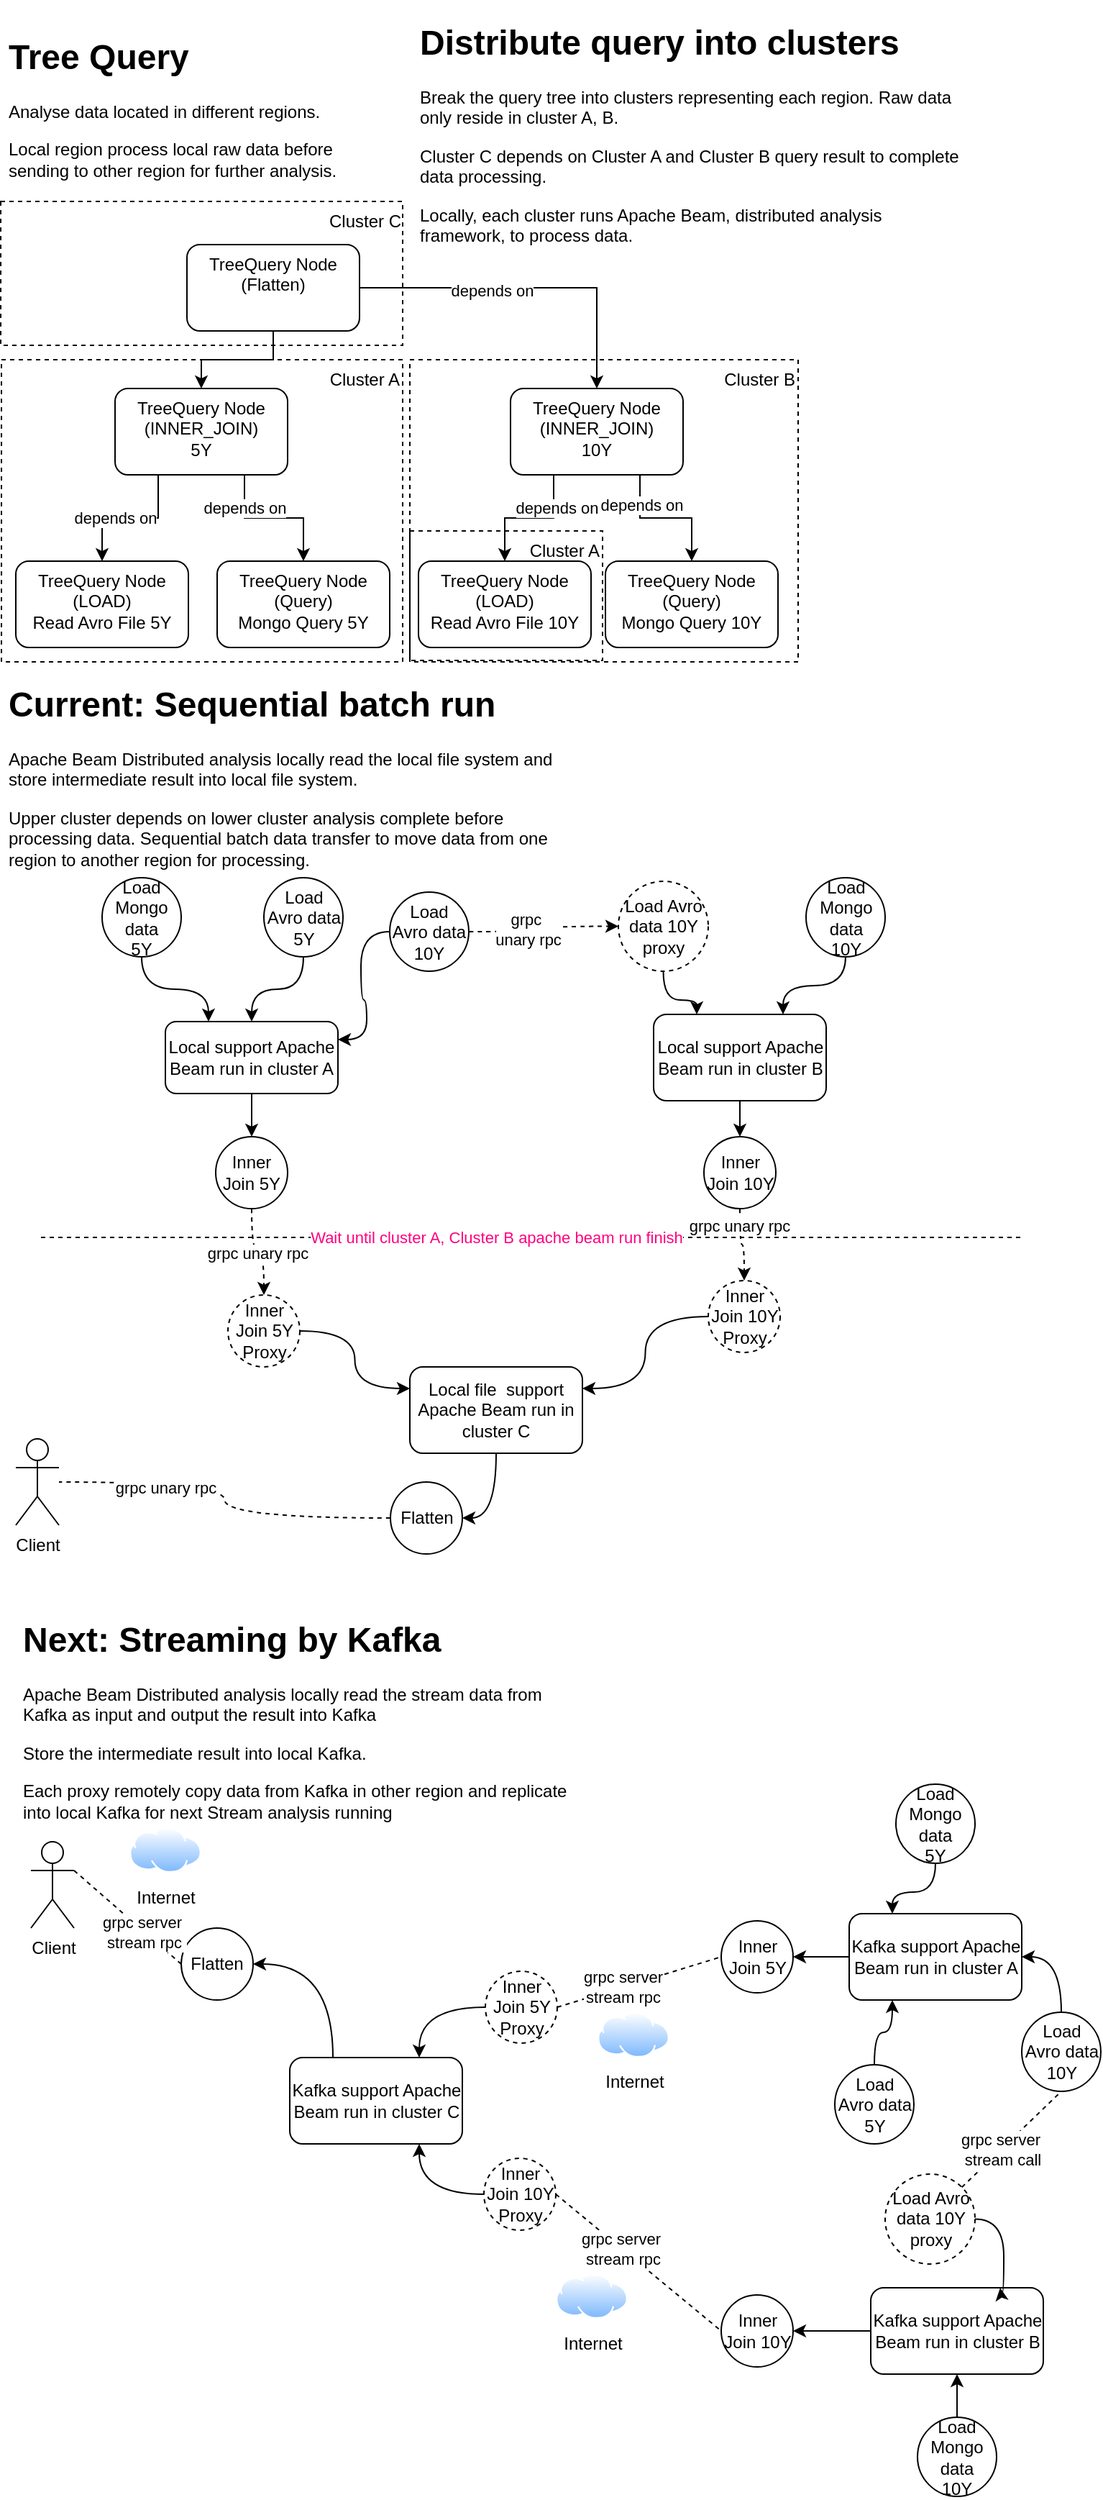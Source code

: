 <mxfile version="13.3.1" type="device"><diagram id="37q9jZIoHvMV3aywvLo_" name="Page-1"><mxGraphModel dx="693" dy="1484" grid="1" gridSize="10" guides="1" tooltips="1" connect="1" arrows="1" fold="1" page="1" pageScale="1" pageWidth="850" pageHeight="1100" math="0" shadow="0"><root><mxCell id="0"/><mxCell id="1" parent="0"/><mxCell id="5HKsMKyxe9j3YbUFvyoX-1" value="Cluster B" style="rounded=0;whiteSpace=wrap;html=1;fillColor=none;dashed=1;verticalAlign=top;align=right;" parent="1" vertex="1"><mxGeometry x="305" y="240" width="270" height="210" as="geometry"/></mxCell><mxCell id="5HKsMKyxe9j3YbUFvyoX-2" value="Cluster A" style="rounded=0;whiteSpace=wrap;html=1;fillColor=none;dashed=1;verticalAlign=top;align=right;" parent="1" vertex="1"><mxGeometry x="21" y="240" width="279" height="210" as="geometry"/></mxCell><mxCell id="5HKsMKyxe9j3YbUFvyoX-3" style="edgeStyle=orthogonalEdgeStyle;rounded=0;orthogonalLoop=1;jettySize=auto;html=1;entryX=0.5;entryY=0;entryDx=0;entryDy=0;" parent="1" source="5HKsMKyxe9j3YbUFvyoX-5" target="5HKsMKyxe9j3YbUFvyoX-8" edge="1"><mxGeometry relative="1" as="geometry"/></mxCell><mxCell id="5HKsMKyxe9j3YbUFvyoX-4" style="edgeStyle=orthogonalEdgeStyle;rounded=0;orthogonalLoop=1;jettySize=auto;html=1;exitX=1;exitY=0.5;exitDx=0;exitDy=0;entryX=0.5;entryY=0;entryDx=0;entryDy=0;" parent="1" source="5HKsMKyxe9j3YbUFvyoX-5" target="5HKsMKyxe9j3YbUFvyoX-11" edge="1"><mxGeometry relative="1" as="geometry"/></mxCell><mxCell id="5HKsMKyxe9j3YbUFvyoX-19" value="depends on" style="edgeLabel;html=1;align=center;verticalAlign=middle;resizable=0;points=[];" parent="5HKsMKyxe9j3YbUFvyoX-4" vertex="1" connectable="0"><mxGeometry x="-0.217" y="-2" relative="1" as="geometry"><mxPoint as="offset"/></mxGeometry></mxCell><mxCell id="5HKsMKyxe9j3YbUFvyoX-5" value="TreeQuery Node&lt;br&gt;(Flatten)" style="rounded=1;whiteSpace=wrap;html=1;verticalAlign=top;" parent="1" vertex="1"><mxGeometry x="150" y="160" width="120" height="60" as="geometry"/></mxCell><mxCell id="5HKsMKyxe9j3YbUFvyoX-6" value="" style="edgeStyle=orthogonalEdgeStyle;rounded=0;orthogonalLoop=1;jettySize=auto;html=1;exitX=0.25;exitY=1;exitDx=0;exitDy=0;" parent="1" source="5HKsMKyxe9j3YbUFvyoX-8" target="5HKsMKyxe9j3YbUFvyoX-9" edge="1"><mxGeometry relative="1" as="geometry"/></mxCell><mxCell id="5HKsMKyxe9j3YbUFvyoX-21" value="depends on" style="edgeLabel;html=1;align=center;verticalAlign=middle;resizable=0;points=[];" parent="5HKsMKyxe9j3YbUFvyoX-6" vertex="1" connectable="0"><mxGeometry x="0.212" relative="1" as="geometry"><mxPoint as="offset"/></mxGeometry></mxCell><mxCell id="5HKsMKyxe9j3YbUFvyoX-7" style="edgeStyle=orthogonalEdgeStyle;rounded=0;orthogonalLoop=1;jettySize=auto;html=1;entryX=0.5;entryY=0;entryDx=0;entryDy=0;exitX=0.75;exitY=1;exitDx=0;exitDy=0;" parent="1" source="5HKsMKyxe9j3YbUFvyoX-8" target="5HKsMKyxe9j3YbUFvyoX-12" edge="1"><mxGeometry relative="1" as="geometry"/></mxCell><mxCell id="5HKsMKyxe9j3YbUFvyoX-20" value="depends on" style="edgeLabel;html=1;align=center;verticalAlign=middle;resizable=0;points=[];" parent="5HKsMKyxe9j3YbUFvyoX-7" vertex="1" connectable="0"><mxGeometry x="-0.545" relative="1" as="geometry"><mxPoint as="offset"/></mxGeometry></mxCell><mxCell id="5HKsMKyxe9j3YbUFvyoX-8" value="TreeQuery Node&lt;br&gt;(INNER_JOIN)&lt;br&gt;5Y" style="rounded=1;whiteSpace=wrap;html=1;verticalAlign=top;" parent="1" vertex="1"><mxGeometry x="100" y="260" width="120" height="60" as="geometry"/></mxCell><mxCell id="5HKsMKyxe9j3YbUFvyoX-9" value="TreeQuery Node&lt;br&gt;(LOAD)&lt;br&gt;Read Avro File 5Y" style="rounded=1;whiteSpace=wrap;html=1;verticalAlign=top;" parent="1" vertex="1"><mxGeometry x="31" y="380" width="120" height="60" as="geometry"/></mxCell><mxCell id="5HKsMKyxe9j3YbUFvyoX-10" style="edgeStyle=orthogonalEdgeStyle;rounded=0;orthogonalLoop=1;jettySize=auto;html=1;entryX=0.5;entryY=0;entryDx=0;entryDy=0;exitX=0.75;exitY=1;exitDx=0;exitDy=0;" parent="1" source="5HKsMKyxe9j3YbUFvyoX-11" target="5HKsMKyxe9j3YbUFvyoX-14" edge="1"><mxGeometry relative="1" as="geometry"/></mxCell><mxCell id="5HKsMKyxe9j3YbUFvyoX-22" value="depends on" style="edgeLabel;html=1;align=center;verticalAlign=middle;resizable=0;points=[];" parent="5HKsMKyxe9j3YbUFvyoX-10" vertex="1" connectable="0"><mxGeometry x="-0.562" y="1" relative="1" as="geometry"><mxPoint as="offset"/></mxGeometry></mxCell><mxCell id="5HKsMKyxe9j3YbUFvyoX-11" value="TreeQuery Node&lt;br&gt;(INNER_JOIN)&lt;br&gt;10Y" style="rounded=1;whiteSpace=wrap;html=1;verticalAlign=top;" parent="1" vertex="1"><mxGeometry x="375" y="260" width="120" height="60" as="geometry"/></mxCell><mxCell id="5HKsMKyxe9j3YbUFvyoX-12" value="TreeQuery Node&lt;br&gt;(Query)&lt;br&gt;Mongo Query 5Y" style="rounded=1;whiteSpace=wrap;html=1;verticalAlign=top;" parent="1" vertex="1"><mxGeometry x="171" y="380" width="120" height="60" as="geometry"/></mxCell><mxCell id="5HKsMKyxe9j3YbUFvyoX-13" value="TreeQuery Node&lt;br&gt;(LOAD)&lt;br&gt;Read Avro File 10Y" style="rounded=1;whiteSpace=wrap;html=1;verticalAlign=top;" parent="1" vertex="1"><mxGeometry x="311" y="380" width="120" height="60" as="geometry"/></mxCell><mxCell id="5HKsMKyxe9j3YbUFvyoX-14" value="TreeQuery Node&lt;br&gt;(Query)&lt;br&gt;Mongo Query 10Y" style="rounded=1;whiteSpace=wrap;html=1;verticalAlign=top;" parent="1" vertex="1"><mxGeometry x="441" y="380" width="120" height="60" as="geometry"/></mxCell><mxCell id="5HKsMKyxe9j3YbUFvyoX-15" value="Cluster C" style="rounded=0;whiteSpace=wrap;html=1;fillColor=none;dashed=1;verticalAlign=top;align=right;" parent="1" vertex="1"><mxGeometry x="20.5" y="130" width="279.5" height="100" as="geometry"/></mxCell><mxCell id="5HKsMKyxe9j3YbUFvyoX-16" value="Cluster A" style="rounded=0;whiteSpace=wrap;html=1;fillColor=none;dashed=1;verticalAlign=top;align=right;" parent="1" vertex="1"><mxGeometry x="305" y="359" width="134" height="90" as="geometry"/></mxCell><mxCell id="5HKsMKyxe9j3YbUFvyoX-17" style="edgeStyle=orthogonalEdgeStyle;rounded=0;orthogonalLoop=1;jettySize=auto;html=1;exitX=0.25;exitY=1;exitDx=0;exitDy=0;entryX=0.5;entryY=0;entryDx=0;entryDy=0;" parent="1" source="5HKsMKyxe9j3YbUFvyoX-11" target="5HKsMKyxe9j3YbUFvyoX-13" edge="1"><mxGeometry relative="1" as="geometry"><mxPoint x="405" y="320" as="sourcePoint"/><mxPoint x="371" y="380" as="targetPoint"/></mxGeometry></mxCell><mxCell id="5HKsMKyxe9j3YbUFvyoX-23" value="depends on" style="edgeLabel;html=1;align=center;verticalAlign=middle;resizable=0;points=[];" parent="5HKsMKyxe9j3YbUFvyoX-17" vertex="1" connectable="0"><mxGeometry x="-0.511" y="2" relative="1" as="geometry"><mxPoint as="offset"/></mxGeometry></mxCell><mxCell id="5HKsMKyxe9j3YbUFvyoX-18" value="&lt;h1&gt;Distribute query into clusters&lt;/h1&gt;&lt;p&gt;Break the query tree into clusters representing each region. Raw data only reside in cluster A, B.&lt;/p&gt;&lt;p&gt;Cluster C depends on Cluster A and Cluster B query result to complete data processing.&lt;/p&gt;&lt;p&gt;Locally, each cluster runs Apache Beam, distributed analysis framework, to process data.&lt;/p&gt;" style="text;html=1;strokeColor=none;fillColor=none;spacing=5;spacingTop=-20;whiteSpace=wrap;overflow=hidden;rounded=0;" parent="1" vertex="1"><mxGeometry x="306.5" width="389" height="170" as="geometry"/></mxCell><mxCell id="5HKsMKyxe9j3YbUFvyoX-26" style="edgeStyle=orthogonalEdgeStyle;rounded=0;orthogonalLoop=1;jettySize=auto;html=1;entryX=1;entryY=0.5;entryDx=0;entryDy=0;curved=1;exitX=0.25;exitY=0;exitDx=0;exitDy=0;" parent="1" source="5HKsMKyxe9j3YbUFvyoX-25" target="5HKsMKyxe9j3YbUFvyoX-24" edge="1"><mxGeometry relative="1" as="geometry"><mxPoint x="330.5" y="1330" as="sourcePoint"/></mxGeometry></mxCell><mxCell id="5HKsMKyxe9j3YbUFvyoX-24" value="Flatten" style="ellipse;whiteSpace=wrap;html=1;aspect=fixed;" parent="1" vertex="1"><mxGeometry x="146" y="1330" width="50" height="50" as="geometry"/></mxCell><mxCell id="5HKsMKyxe9j3YbUFvyoX-25" value="Kafka support Apache Beam run in cluster C" style="rounded=1;whiteSpace=wrap;html=1;" parent="1" vertex="1"><mxGeometry x="221.5" y="1420" width="120" height="60" as="geometry"/></mxCell><mxCell id="5HKsMKyxe9j3YbUFvyoX-27" value="Client" style="shape=umlActor;verticalLabelPosition=bottom;labelBackgroundColor=#ffffff;verticalAlign=top;html=1;outlineConnect=0;" parent="1" vertex="1"><mxGeometry x="41.5" y="1270" width="30" height="60" as="geometry"/></mxCell><mxCell id="5HKsMKyxe9j3YbUFvyoX-28" value="" style="endArrow=none;dashed=1;html=1;exitX=1;exitY=0.333;exitDx=0;exitDy=0;exitPerimeter=0;entryX=0;entryY=0.5;entryDx=0;entryDy=0;" parent="1" source="5HKsMKyxe9j3YbUFvyoX-27" target="5HKsMKyxe9j3YbUFvyoX-24" edge="1"><mxGeometry width="50" height="50" relative="1" as="geometry"><mxPoint x="300.5" y="1370" as="sourcePoint"/><mxPoint x="350.5" y="1320" as="targetPoint"/></mxGeometry></mxCell><mxCell id="GAuRzyBveNBALPAyahPs-27" value="grpc server&amp;nbsp;&lt;br&gt;stream rpc" style="edgeLabel;html=1;align=center;verticalAlign=middle;resizable=0;points=[];" vertex="1" connectable="0" parent="5HKsMKyxe9j3YbUFvyoX-28"><mxGeometry x="0.283" relative="1" as="geometry"><mxPoint y="1" as="offset"/></mxGeometry></mxCell><mxCell id="5HKsMKyxe9j3YbUFvyoX-29" value="Inner Join 5Y Proxy" style="ellipse;whiteSpace=wrap;html=1;aspect=fixed;dashed=1;" parent="1" vertex="1"><mxGeometry x="357.5" y="1360" width="50" height="50" as="geometry"/></mxCell><mxCell id="5HKsMKyxe9j3YbUFvyoX-30" style="edgeStyle=orthogonalEdgeStyle;rounded=0;orthogonalLoop=1;jettySize=auto;html=1;entryX=0.75;entryY=0;entryDx=0;entryDy=0;curved=1;exitX=0;exitY=0.5;exitDx=0;exitDy=0;" parent="1" source="5HKsMKyxe9j3YbUFvyoX-29" target="5HKsMKyxe9j3YbUFvyoX-25" edge="1"><mxGeometry relative="1" as="geometry"><mxPoint x="261.5" y="1430" as="sourcePoint"/><mxPoint x="206" y="1365" as="targetPoint"/></mxGeometry></mxCell><mxCell id="5HKsMKyxe9j3YbUFvyoX-31" value="Inner Join 10Y Proxy" style="ellipse;whiteSpace=wrap;html=1;aspect=fixed;dashed=1;" parent="1" vertex="1"><mxGeometry x="356.5" y="1490" width="50" height="50" as="geometry"/></mxCell><mxCell id="5HKsMKyxe9j3YbUFvyoX-32" style="edgeStyle=orthogonalEdgeStyle;rounded=0;orthogonalLoop=1;jettySize=auto;html=1;entryX=0.75;entryY=1;entryDx=0;entryDy=0;curved=1;exitX=0;exitY=0.5;exitDx=0;exitDy=0;" parent="1" source="5HKsMKyxe9j3YbUFvyoX-31" target="5HKsMKyxe9j3YbUFvyoX-25" edge="1"><mxGeometry relative="1" as="geometry"><mxPoint x="367.5" y="1395" as="sourcePoint"/><mxPoint x="321.5" y="1430" as="targetPoint"/></mxGeometry></mxCell><mxCell id="5HKsMKyxe9j3YbUFvyoX-33" value="Kafka support Apache Beam run in&amp;nbsp;cluster A" style="rounded=1;whiteSpace=wrap;html=1;" parent="1" vertex="1"><mxGeometry x="610.5" y="1320" width="120" height="60" as="geometry"/></mxCell><mxCell id="5HKsMKyxe9j3YbUFvyoX-34" value="Inner Join 5Y" style="ellipse;whiteSpace=wrap;html=1;aspect=fixed;" parent="1" vertex="1"><mxGeometry x="521.5" y="1325" width="50" height="50" as="geometry"/></mxCell><mxCell id="5HKsMKyxe9j3YbUFvyoX-35" value="Load Avro data&lt;br&gt;5Y" style="ellipse;whiteSpace=wrap;html=1;aspect=fixed;" parent="1" vertex="1"><mxGeometry x="600.5" y="1425" width="55" height="55" as="geometry"/></mxCell><mxCell id="5HKsMKyxe9j3YbUFvyoX-36" value="Load Avro data&lt;br&gt;10Y" style="ellipse;whiteSpace=wrap;html=1;aspect=fixed;" parent="1" vertex="1"><mxGeometry x="730.5" y="1388.5" width="55" height="55" as="geometry"/></mxCell><mxCell id="5HKsMKyxe9j3YbUFvyoX-37" value="" style="endArrow=none;dashed=1;html=1;exitX=1;exitY=0.5;exitDx=0;exitDy=0;entryX=0;entryY=0.5;entryDx=0;entryDy=0;" parent="1" source="5HKsMKyxe9j3YbUFvyoX-29" target="5HKsMKyxe9j3YbUFvyoX-34" edge="1"><mxGeometry width="50" height="50" relative="1" as="geometry"><mxPoint x="81.5" y="1300" as="sourcePoint"/><mxPoint x="156" y="1365" as="targetPoint"/></mxGeometry></mxCell><mxCell id="5HKsMKyxe9j3YbUFvyoX-44" value="grpc server &lt;br&gt;stream rpc" style="edgeLabel;html=1;align=center;verticalAlign=middle;resizable=0;points=[];" parent="5HKsMKyxe9j3YbUFvyoX-37" vertex="1" connectable="0"><mxGeometry x="-0.203" relative="1" as="geometry"><mxPoint as="offset"/></mxGeometry></mxCell><mxCell id="5HKsMKyxe9j3YbUFvyoX-38" style="edgeStyle=orthogonalEdgeStyle;rounded=0;orthogonalLoop=1;jettySize=auto;html=1;curved=1;exitX=0.5;exitY=0;exitDx=0;exitDy=0;entryX=0.25;entryY=1;entryDx=0;entryDy=0;" parent="1" source="5HKsMKyxe9j3YbUFvyoX-35" target="5HKsMKyxe9j3YbUFvyoX-33" edge="1"><mxGeometry relative="1" as="geometry"><mxPoint x="367.5" y="1395" as="sourcePoint"/><mxPoint x="651.5" y="1370" as="targetPoint"/></mxGeometry></mxCell><mxCell id="5HKsMKyxe9j3YbUFvyoX-39" style="edgeStyle=orthogonalEdgeStyle;rounded=0;orthogonalLoop=1;jettySize=auto;html=1;curved=1;exitX=0.5;exitY=0;exitDx=0;exitDy=0;entryX=1;entryY=0.5;entryDx=0;entryDy=0;" parent="1" source="5HKsMKyxe9j3YbUFvyoX-36" target="5HKsMKyxe9j3YbUFvyoX-33" edge="1"><mxGeometry relative="1" as="geometry"><mxPoint x="638" y="1435" as="sourcePoint"/><mxPoint x="650.5" y="1390" as="targetPoint"/></mxGeometry></mxCell><mxCell id="5HKsMKyxe9j3YbUFvyoX-40" style="edgeStyle=orthogonalEdgeStyle;rounded=0;orthogonalLoop=1;jettySize=auto;html=1;curved=1;exitX=0;exitY=0.5;exitDx=0;exitDy=0;entryX=1;entryY=0.5;entryDx=0;entryDy=0;" parent="1" source="5HKsMKyxe9j3YbUFvyoX-33" target="5HKsMKyxe9j3YbUFvyoX-34" edge="1"><mxGeometry relative="1" as="geometry"><mxPoint x="638" y="1435" as="sourcePoint"/><mxPoint x="650.5" y="1390" as="targetPoint"/></mxGeometry></mxCell><mxCell id="5HKsMKyxe9j3YbUFvyoX-41" value="Load Mongo data&lt;br&gt;5Y" style="ellipse;whiteSpace=wrap;html=1;aspect=fixed;" parent="1" vertex="1"><mxGeometry x="643" y="1230" width="55" height="55" as="geometry"/></mxCell><mxCell id="5HKsMKyxe9j3YbUFvyoX-42" style="edgeStyle=orthogonalEdgeStyle;rounded=0;orthogonalLoop=1;jettySize=auto;html=1;curved=1;exitX=0.5;exitY=1;exitDx=0;exitDy=0;entryX=0.25;entryY=0;entryDx=0;entryDy=0;" parent="1" source="5HKsMKyxe9j3YbUFvyoX-41" target="5HKsMKyxe9j3YbUFvyoX-33" edge="1"><mxGeometry relative="1" as="geometry"><mxPoint x="638" y="1435" as="sourcePoint"/><mxPoint x="650.5" y="1390" as="targetPoint"/></mxGeometry></mxCell><mxCell id="5HKsMKyxe9j3YbUFvyoX-43" value="Kafka support Apache Beam run in cluster B" style="rounded=1;whiteSpace=wrap;html=1;" parent="1" vertex="1"><mxGeometry x="625.5" y="1580" width="120" height="60" as="geometry"/></mxCell><mxCell id="5HKsMKyxe9j3YbUFvyoX-45" value="Inner Join 10Y" style="ellipse;whiteSpace=wrap;html=1;aspect=fixed;" parent="1" vertex="1"><mxGeometry x="521.5" y="1585" width="50" height="50" as="geometry"/></mxCell><mxCell id="5HKsMKyxe9j3YbUFvyoX-46" value="" style="endArrow=none;dashed=1;html=1;exitX=1;exitY=0.5;exitDx=0;exitDy=0;entryX=0;entryY=0.5;entryDx=0;entryDy=0;" parent="1" source="5HKsMKyxe9j3YbUFvyoX-31" target="5HKsMKyxe9j3YbUFvyoX-45" edge="1"><mxGeometry width="50" height="50" relative="1" as="geometry"><mxPoint x="417.5" y="1395" as="sourcePoint"/><mxPoint x="531.5" y="1360" as="targetPoint"/></mxGeometry></mxCell><mxCell id="5HKsMKyxe9j3YbUFvyoX-47" value="grpc server&amp;nbsp;&lt;br&gt;stream rpc" style="edgeLabel;html=1;align=center;verticalAlign=middle;resizable=0;points=[];" parent="5HKsMKyxe9j3YbUFvyoX-46" vertex="1" connectable="0"><mxGeometry x="-0.203" relative="1" as="geometry"><mxPoint as="offset"/></mxGeometry></mxCell><mxCell id="5HKsMKyxe9j3YbUFvyoX-48" value="Internet" style="aspect=fixed;perimeter=ellipsePerimeter;html=1;align=center;shadow=0;dashed=0;spacingTop=3;image;image=img/lib/active_directory/internet_cloud.svg;" parent="1" vertex="1"><mxGeometry x="435.5" y="1388.5" width="50" height="31.5" as="geometry"/></mxCell><mxCell id="5HKsMKyxe9j3YbUFvyoX-49" value="Internet" style="aspect=fixed;perimeter=ellipsePerimeter;html=1;align=center;shadow=0;dashed=0;spacingTop=3;image;image=img/lib/active_directory/internet_cloud.svg;" parent="1" vertex="1"><mxGeometry x="406.5" y="1570" width="50" height="31.5" as="geometry"/></mxCell><mxCell id="5HKsMKyxe9j3YbUFvyoX-52" value="Internet" style="aspect=fixed;perimeter=ellipsePerimeter;html=1;align=center;shadow=0;dashed=0;spacingTop=3;image;image=img/lib/active_directory/internet_cloud.svg;" parent="1" vertex="1"><mxGeometry x="110" y="1260" width="50" height="31.5" as="geometry"/></mxCell><mxCell id="5HKsMKyxe9j3YbUFvyoX-53" style="edgeStyle=orthogonalEdgeStyle;rounded=0;orthogonalLoop=1;jettySize=auto;html=1;curved=1;exitX=0;exitY=0.5;exitDx=0;exitDy=0;entryX=1;entryY=0.5;entryDx=0;entryDy=0;" parent="1" source="5HKsMKyxe9j3YbUFvyoX-43" target="5HKsMKyxe9j3YbUFvyoX-45" edge="1"><mxGeometry relative="1" as="geometry"><mxPoint x="620.5" y="1393.5" as="sourcePoint"/><mxPoint x="581.5" y="1393.5" as="targetPoint"/></mxGeometry></mxCell><mxCell id="5HKsMKyxe9j3YbUFvyoX-65" style="edgeStyle=orthogonalEdgeStyle;curved=1;rounded=0;orthogonalLoop=1;jettySize=auto;html=1;exitX=1;exitY=0.5;exitDx=0;exitDy=0;" parent="1" source="5HKsMKyxe9j3YbUFvyoX-54" edge="1"><mxGeometry relative="1" as="geometry"><mxPoint x="715.5" y="1580" as="targetPoint"/></mxGeometry></mxCell><mxCell id="5HKsMKyxe9j3YbUFvyoX-54" value="Load Avro data 10Y proxy" style="ellipse;whiteSpace=wrap;html=1;aspect=fixed;dashed=1;" parent="1" vertex="1"><mxGeometry x="635.5" y="1501" width="62.5" height="62.5" as="geometry"/></mxCell><mxCell id="5HKsMKyxe9j3YbUFvyoX-58" value="" style="endArrow=none;dashed=1;html=1;exitX=1;exitY=0;exitDx=0;exitDy=0;entryX=0.5;entryY=1;entryDx=0;entryDy=0;" parent="1" source="5HKsMKyxe9j3YbUFvyoX-54" target="5HKsMKyxe9j3YbUFvyoX-36" edge="1"><mxGeometry width="50" height="50" relative="1" as="geometry"><mxPoint x="417.5" y="1395" as="sourcePoint"/><mxPoint x="531.5" y="1360" as="targetPoint"/></mxGeometry></mxCell><mxCell id="5HKsMKyxe9j3YbUFvyoX-59" value="grpc server&amp;nbsp;&lt;br&gt;stream call" style="edgeLabel;html=1;align=center;verticalAlign=middle;resizable=0;points=[];" parent="5HKsMKyxe9j3YbUFvyoX-58" vertex="1" connectable="0"><mxGeometry x="-0.203" relative="1" as="geometry"><mxPoint as="offset"/></mxGeometry></mxCell><mxCell id="5HKsMKyxe9j3YbUFvyoX-61" value="Load Mongo data&lt;br&gt;10Y" style="ellipse;whiteSpace=wrap;html=1;aspect=fixed;" parent="1" vertex="1"><mxGeometry x="658" y="1670" width="55" height="55" as="geometry"/></mxCell><mxCell id="5HKsMKyxe9j3YbUFvyoX-62" style="edgeStyle=orthogonalEdgeStyle;rounded=0;orthogonalLoop=1;jettySize=auto;html=1;curved=1;exitX=0.5;exitY=0;exitDx=0;exitDy=0;entryX=0.5;entryY=1;entryDx=0;entryDy=0;" parent="1" source="5HKsMKyxe9j3YbUFvyoX-61" target="5HKsMKyxe9j3YbUFvyoX-43" edge="1"><mxGeometry relative="1" as="geometry"><mxPoint x="635.5" y="1620" as="sourcePoint"/><mxPoint x="581.5" y="1598.5" as="targetPoint"/></mxGeometry></mxCell><mxCell id="GAuRzyBveNBALPAyahPs-1" value="&lt;h1&gt;Next: Streaming by Kafka&lt;/h1&gt;&lt;p&gt;Apache Beam Distributed analysis locally read the stream data from Kafka as input and output the result into Kafka&lt;/p&gt;&lt;p&gt;Store the intermediate result into local Kafka.&lt;/p&gt;&lt;p&gt;Each proxy remotely copy data from Kafka in other region and replicate into local Kafka for next Stream analysis running&lt;/p&gt;" style="text;html=1;strokeColor=none;fillColor=none;spacing=5;spacingTop=-20;whiteSpace=wrap;overflow=hidden;rounded=0;" vertex="1" parent="1"><mxGeometry x="31" y="1110" width="389" height="150" as="geometry"/></mxCell><mxCell id="GAuRzyBveNBALPAyahPs-2" value="&lt;h1&gt;Current: Sequential batch run&lt;/h1&gt;&lt;p&gt;Apache Beam Distributed analysis locally read the local file system and store intermediate result into local file system.&lt;/p&gt;&lt;p&gt;Upper cluster depends on lower cluster analysis complete before processing data. Sequential batch data transfer to move data from one region to another region for processing.&lt;/p&gt;" style="text;html=1;strokeColor=none;fillColor=none;spacing=5;spacingTop=-20;whiteSpace=wrap;overflow=hidden;rounded=0;" vertex="1" parent="1"><mxGeometry x="21" y="460" width="389" height="150" as="geometry"/></mxCell><mxCell id="GAuRzyBveNBALPAyahPs-3" value="Client" style="shape=umlActor;verticalLabelPosition=bottom;labelBackgroundColor=#ffffff;verticalAlign=top;html=1;outlineConnect=0;" vertex="1" parent="1"><mxGeometry x="31" y="990" width="30" height="60" as="geometry"/></mxCell><mxCell id="GAuRzyBveNBALPAyahPs-57" style="edgeStyle=orthogonalEdgeStyle;curved=1;rounded=0;orthogonalLoop=1;jettySize=auto;html=1;dashed=1;endArrow=none;endFill=0;" edge="1" parent="1" source="GAuRzyBveNBALPAyahPs-4" target="GAuRzyBveNBALPAyahPs-3"><mxGeometry relative="1" as="geometry"/></mxCell><mxCell id="GAuRzyBveNBALPAyahPs-58" value="grpc unary rpc" style="edgeLabel;html=1;align=center;verticalAlign=middle;resizable=0;points=[];" vertex="1" connectable="0" parent="GAuRzyBveNBALPAyahPs-57"><mxGeometry x="0.429" y="4" relative="1" as="geometry"><mxPoint x="1" as="offset"/></mxGeometry></mxCell><mxCell id="GAuRzyBveNBALPAyahPs-4" value="Flatten" style="ellipse;whiteSpace=wrap;html=1;aspect=fixed;" vertex="1" parent="1"><mxGeometry x="291.5" y="1020" width="50" height="50" as="geometry"/></mxCell><mxCell id="GAuRzyBveNBALPAyahPs-54" style="edgeStyle=orthogonalEdgeStyle;curved=1;rounded=0;orthogonalLoop=1;jettySize=auto;html=1;entryX=1;entryY=0.5;entryDx=0;entryDy=0;" edge="1" parent="1" source="GAuRzyBveNBALPAyahPs-5" target="GAuRzyBveNBALPAyahPs-4"><mxGeometry relative="1" as="geometry"/></mxCell><mxCell id="GAuRzyBveNBALPAyahPs-5" value="Local file&amp;nbsp; support Apache Beam run in cluster C" style="rounded=1;whiteSpace=wrap;html=1;" vertex="1" parent="1"><mxGeometry x="305" y="940" width="120" height="60" as="geometry"/></mxCell><mxCell id="GAuRzyBveNBALPAyahPs-48" style="edgeStyle=orthogonalEdgeStyle;curved=1;rounded=0;orthogonalLoop=1;jettySize=auto;html=1;entryX=0.5;entryY=0;entryDx=0;entryDy=0;" edge="1" parent="1" source="GAuRzyBveNBALPAyahPs-25" target="GAuRzyBveNBALPAyahPs-47"><mxGeometry relative="1" as="geometry"/></mxCell><mxCell id="GAuRzyBveNBALPAyahPs-25" value="Local support Apache Beam run in&amp;nbsp;cluster A" style="rounded=1;whiteSpace=wrap;html=1;" vertex="1" parent="1"><mxGeometry x="135" y="700" width="120" height="50" as="geometry"/></mxCell><mxCell id="GAuRzyBveNBALPAyahPs-51" style="edgeStyle=orthogonalEdgeStyle;curved=1;rounded=0;orthogonalLoop=1;jettySize=auto;html=1;" edge="1" parent="1" source="GAuRzyBveNBALPAyahPs-26" target="GAuRzyBveNBALPAyahPs-50"><mxGeometry relative="1" as="geometry"/></mxCell><mxCell id="GAuRzyBveNBALPAyahPs-26" value="Local support Apache Beam run in cluster B" style="rounded=1;whiteSpace=wrap;html=1;" vertex="1" parent="1"><mxGeometry x="474.5" y="695" width="120" height="60" as="geometry"/></mxCell><mxCell id="GAuRzyBveNBALPAyahPs-31" style="edgeStyle=orthogonalEdgeStyle;rounded=0;orthogonalLoop=1;jettySize=auto;html=1;entryX=0.25;entryY=0;entryDx=0;entryDy=0;curved=1;" edge="1" parent="1" source="GAuRzyBveNBALPAyahPs-29" target="GAuRzyBveNBALPAyahPs-25"><mxGeometry relative="1" as="geometry"/></mxCell><mxCell id="GAuRzyBveNBALPAyahPs-29" value="Load Mongo data&lt;br&gt;5Y" style="ellipse;whiteSpace=wrap;html=1;aspect=fixed;" vertex="1" parent="1"><mxGeometry x="91" y="600" width="55" height="55" as="geometry"/></mxCell><mxCell id="GAuRzyBveNBALPAyahPs-32" style="edgeStyle=orthogonalEdgeStyle;curved=1;rounded=0;orthogonalLoop=1;jettySize=auto;html=1;" edge="1" parent="1" source="GAuRzyBveNBALPAyahPs-30" target="GAuRzyBveNBALPAyahPs-25"><mxGeometry relative="1" as="geometry"/></mxCell><mxCell id="GAuRzyBveNBALPAyahPs-30" value="Load Avro data&lt;br&gt;5Y" style="ellipse;whiteSpace=wrap;html=1;aspect=fixed;" vertex="1" parent="1"><mxGeometry x="203.5" y="600" width="55" height="55" as="geometry"/></mxCell><mxCell id="GAuRzyBveNBALPAyahPs-34" style="edgeStyle=orthogonalEdgeStyle;curved=1;rounded=0;orthogonalLoop=1;jettySize=auto;html=1;entryX=1;entryY=0.25;entryDx=0;entryDy=0;" edge="1" parent="1" source="GAuRzyBveNBALPAyahPs-33" target="GAuRzyBveNBALPAyahPs-25"><mxGeometry relative="1" as="geometry"/></mxCell><mxCell id="GAuRzyBveNBALPAyahPs-49" style="edgeStyle=orthogonalEdgeStyle;curved=1;rounded=0;orthogonalLoop=1;jettySize=auto;html=1;entryX=0;entryY=0.5;entryDx=0;entryDy=0;dashed=1;" edge="1" parent="1" source="GAuRzyBveNBALPAyahPs-33" target="GAuRzyBveNBALPAyahPs-35"><mxGeometry relative="1" as="geometry"/></mxCell><mxCell id="GAuRzyBveNBALPAyahPs-61" value="grpc&amp;nbsp;&lt;br&gt;unary rpc" style="edgeLabel;html=1;align=center;verticalAlign=middle;resizable=0;points=[];" vertex="1" connectable="0" parent="GAuRzyBveNBALPAyahPs-49"><mxGeometry x="-0.006" y="11" relative="1" as="geometry"><mxPoint as="offset"/></mxGeometry></mxCell><mxCell id="GAuRzyBveNBALPAyahPs-33" value="Load Avro data&lt;br&gt;10Y" style="ellipse;whiteSpace=wrap;html=1;aspect=fixed;" vertex="1" parent="1"><mxGeometry x="291" y="610" width="55" height="55" as="geometry"/></mxCell><mxCell id="GAuRzyBveNBALPAyahPs-36" style="edgeStyle=orthogonalEdgeStyle;curved=1;rounded=0;orthogonalLoop=1;jettySize=auto;html=1;entryX=0.25;entryY=0;entryDx=0;entryDy=0;" edge="1" parent="1" source="GAuRzyBveNBALPAyahPs-35" target="GAuRzyBveNBALPAyahPs-26"><mxGeometry relative="1" as="geometry"/></mxCell><mxCell id="GAuRzyBveNBALPAyahPs-35" value="Load Avro data 10Y proxy" style="ellipse;whiteSpace=wrap;html=1;aspect=fixed;dashed=1;" vertex="1" parent="1"><mxGeometry x="450" y="602.5" width="62.5" height="62.5" as="geometry"/></mxCell><mxCell id="GAuRzyBveNBALPAyahPs-38" style="edgeStyle=orthogonalEdgeStyle;curved=1;rounded=0;orthogonalLoop=1;jettySize=auto;html=1;entryX=0.75;entryY=0;entryDx=0;entryDy=0;" edge="1" parent="1" source="GAuRzyBveNBALPAyahPs-37" target="GAuRzyBveNBALPAyahPs-26"><mxGeometry relative="1" as="geometry"/></mxCell><mxCell id="GAuRzyBveNBALPAyahPs-37" value="Load Mongo data&lt;br&gt;10Y" style="ellipse;whiteSpace=wrap;html=1;aspect=fixed;" vertex="1" parent="1"><mxGeometry x="580.5" y="600" width="55" height="55" as="geometry"/></mxCell><mxCell id="GAuRzyBveNBALPAyahPs-44" style="edgeStyle=orthogonalEdgeStyle;curved=1;rounded=0;orthogonalLoop=1;jettySize=auto;html=1;entryX=0;entryY=0.25;entryDx=0;entryDy=0;" edge="1" parent="1" source="GAuRzyBveNBALPAyahPs-41" target="GAuRzyBveNBALPAyahPs-5"><mxGeometry relative="1" as="geometry"/></mxCell><mxCell id="GAuRzyBveNBALPAyahPs-41" value="Inner Join 5Y Proxy" style="ellipse;whiteSpace=wrap;html=1;aspect=fixed;dashed=1;" vertex="1" parent="1"><mxGeometry x="178.5" y="890" width="50" height="50" as="geometry"/></mxCell><mxCell id="GAuRzyBveNBALPAyahPs-43" style="edgeStyle=orthogonalEdgeStyle;curved=1;rounded=0;orthogonalLoop=1;jettySize=auto;html=1;entryX=1;entryY=0.25;entryDx=0;entryDy=0;" edge="1" parent="1" source="GAuRzyBveNBALPAyahPs-42" target="GAuRzyBveNBALPAyahPs-5"><mxGeometry relative="1" as="geometry"/></mxCell><mxCell id="GAuRzyBveNBALPAyahPs-42" value="Inner Join 10Y Proxy" style="ellipse;whiteSpace=wrap;html=1;aspect=fixed;dashed=1;" vertex="1" parent="1"><mxGeometry x="512.5" y="880" width="50" height="50" as="geometry"/></mxCell><mxCell id="GAuRzyBveNBALPAyahPs-45" value="" style="endArrow=none;dashed=1;html=1;" edge="1" parent="1"><mxGeometry width="50" height="50" relative="1" as="geometry"><mxPoint x="48.5" y="850" as="sourcePoint"/><mxPoint x="730.5" y="850" as="targetPoint"/></mxGeometry></mxCell><mxCell id="GAuRzyBveNBALPAyahPs-46" value="&lt;font color=&quot;#ff0080&quot;&gt;Wait until cluster A, Cluster B apache beam run finish&lt;/font&gt;" style="edgeLabel;html=1;align=center;verticalAlign=middle;resizable=0;points=[];" vertex="1" connectable="0" parent="GAuRzyBveNBALPAyahPs-45"><mxGeometry x="-0.191" relative="1" as="geometry"><mxPoint x="40.5" as="offset"/></mxGeometry></mxCell><mxCell id="GAuRzyBveNBALPAyahPs-55" style="edgeStyle=orthogonalEdgeStyle;curved=1;rounded=0;orthogonalLoop=1;jettySize=auto;html=1;entryX=0.5;entryY=0;entryDx=0;entryDy=0;dashed=1;" edge="1" parent="1" source="GAuRzyBveNBALPAyahPs-47" target="GAuRzyBveNBALPAyahPs-41"><mxGeometry relative="1" as="geometry"/></mxCell><mxCell id="GAuRzyBveNBALPAyahPs-59" value="grpc unary rpc" style="edgeLabel;html=1;align=center;verticalAlign=middle;resizable=0;points=[];" vertex="1" connectable="0" parent="GAuRzyBveNBALPAyahPs-55"><mxGeometry x="-0.124" y="4" relative="1" as="geometry"><mxPoint x="4" y="5" as="offset"/></mxGeometry></mxCell><mxCell id="GAuRzyBveNBALPAyahPs-47" value="Inner Join 5Y" style="ellipse;whiteSpace=wrap;html=1;aspect=fixed;" vertex="1" parent="1"><mxGeometry x="170" y="780" width="50" height="50" as="geometry"/></mxCell><mxCell id="GAuRzyBveNBALPAyahPs-56" style="edgeStyle=orthogonalEdgeStyle;curved=1;rounded=0;orthogonalLoop=1;jettySize=auto;html=1;entryX=0.5;entryY=0;entryDx=0;entryDy=0;dashed=1;" edge="1" parent="1" source="GAuRzyBveNBALPAyahPs-50" target="GAuRzyBveNBALPAyahPs-42"><mxGeometry relative="1" as="geometry"/></mxCell><mxCell id="GAuRzyBveNBALPAyahPs-60" value="grpc unary rpc" style="edgeLabel;html=1;align=center;verticalAlign=middle;resizable=0;points=[];" vertex="1" connectable="0" parent="GAuRzyBveNBALPAyahPs-56"><mxGeometry x="-0.547" y="-1" relative="1" as="geometry"><mxPoint as="offset"/></mxGeometry></mxCell><mxCell id="GAuRzyBveNBALPAyahPs-50" value="Inner Join 10Y" style="ellipse;whiteSpace=wrap;html=1;aspect=fixed;" vertex="1" parent="1"><mxGeometry x="509.5" y="780" width="50" height="50" as="geometry"/></mxCell><mxCell id="GAuRzyBveNBALPAyahPs-62" value="&lt;h1&gt;Tree Query&lt;/h1&gt;&lt;p&gt;Analyse data located in different regions.&lt;/p&gt;&lt;p&gt;Local region process local raw data before sending to other region for further analysis.&lt;/p&gt;" style="text;html=1;strokeColor=none;fillColor=none;spacing=5;spacingTop=-20;whiteSpace=wrap;overflow=hidden;rounded=0;" vertex="1" parent="1"><mxGeometry x="21" y="10" width="249" height="120" as="geometry"/></mxCell></root></mxGraphModel></diagram></mxfile>